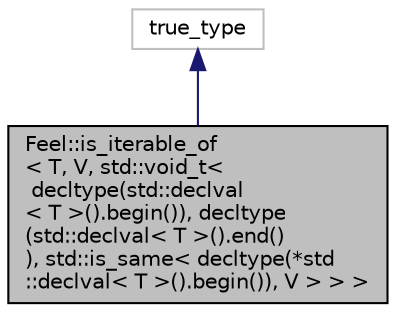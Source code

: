 digraph "Feel::is_iterable_of&lt; T, V, std::void_t&lt; decltype(std::declval&lt; T &gt;().begin()), decltype(std::declval&lt; T &gt;().end()), std::is_same&lt; decltype(*std::declval&lt; T &gt;().begin()), V &gt; &gt; &gt;"
{
 // LATEX_PDF_SIZE
  edge [fontname="Helvetica",fontsize="10",labelfontname="Helvetica",labelfontsize="10"];
  node [fontname="Helvetica",fontsize="10",shape=record];
  Node1 [label="Feel::is_iterable_of\l\< T, V, std::void_t\<\l decltype(std::declval\l\< T \>().begin()), decltype\l(std::declval\< T \>().end()\l), std::is_same\< decltype(*std\l::declval\< T \>().begin()), V \> \> \>",height=0.2,width=0.4,color="black", fillcolor="grey75", style="filled", fontcolor="black",tooltip=" "];
  Node2 -> Node1 [dir="back",color="midnightblue",fontsize="10",style="solid",fontname="Helvetica"];
  Node2 [label="true_type",height=0.2,width=0.4,color="grey75", fillcolor="white", style="filled",tooltip=" "];
}
